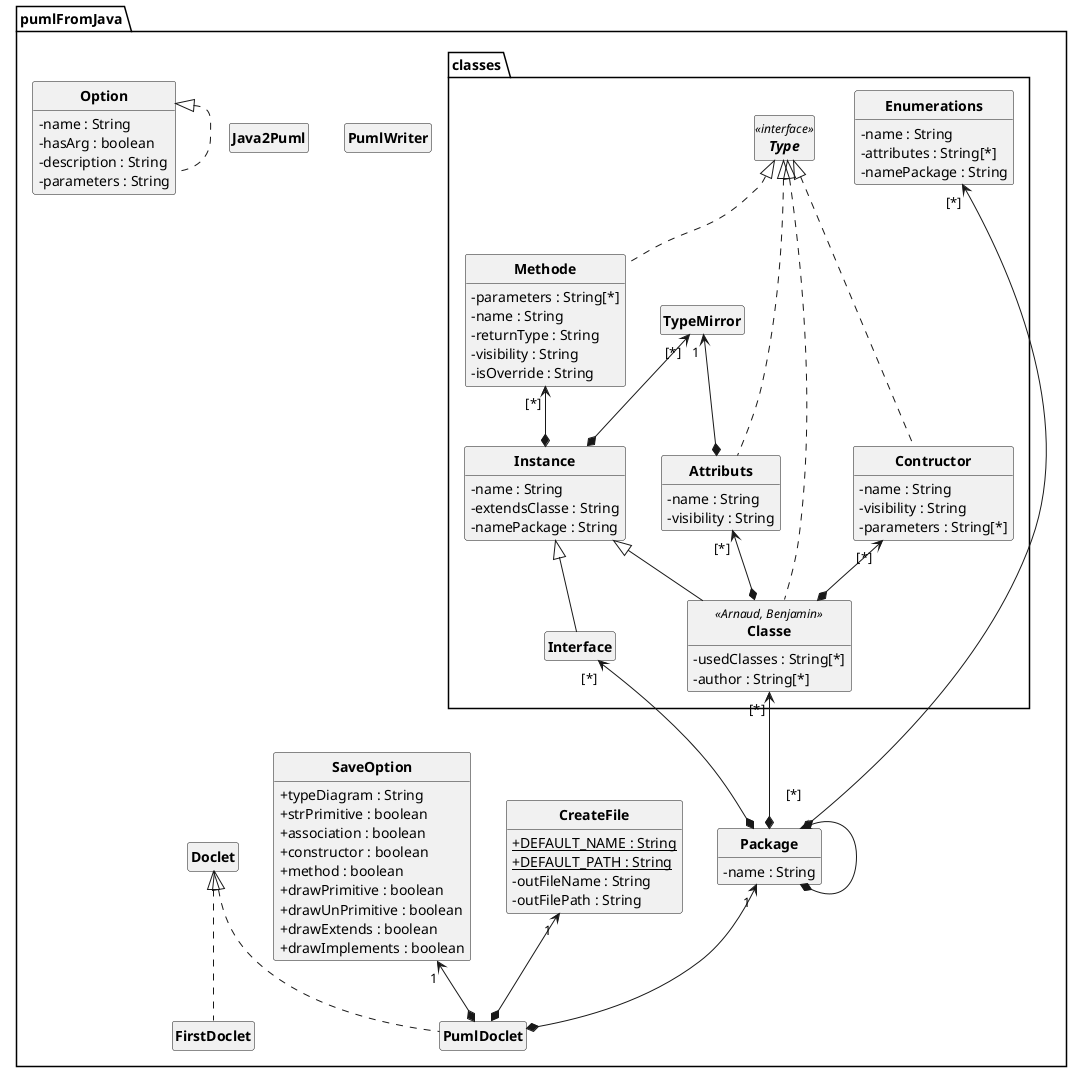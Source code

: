 @startuml
'https://plantuml.com/class-diagram
skinparam classAttributeIconSize 0
skinparam classFontStyle Bold
skinparam style strictuml
hide empty members

package pumlFromJava {
class CreateFile {
	+ {static} DEFAULT_NAME : String
	+ {static} DEFAULT_PATH : String
	- outFileName : String
	- outFilePath : String
}

class SaveOption {
	+ typeDiagram : String
	+ strPrimitive : boolean
	+ association : boolean
	+ constructor : boolean
	+ method : boolean
	+ drawPrimitive : boolean
	+ drawUnPrimitive : boolean
	+ drawExtends : boolean
	+ drawImplements : boolean
}

class Package {
	- name : String
}

class PumlWriter {
}

class FirstDoclet {
}

class PumlDoclet {
}

class Java2Puml {
}

class Option {
	- name : String
	- hasArg : boolean
	- description : String
	- parameters : String
}

package classes {
class Contructor {
	- name : String
	- visibility : String
	- parameters : String[*]
}

class Instance {
	- name : String
	- extendsClasse : String
	- namePackage : String
}

class Enumerations {
	- name : String
	- attributes : String[*]
	- namePackage : String
}

class Interface {
}

class Methode {
	- parameters : String[*]
	- name : String
	- returnType : String
	- visibility : String
	- isOverride : String
}

class Attributs {
	- name : String
	- visibility : String
}

class Classe<< Arnaud, Benjamin >> {
	- usedClasses : String[*]
	- author : String[*]
}

interface Type<<interface>> {
}

Type <|.. Contructor

Methode" [*] \n " <--* Instance
TypeMirror" [*] \n " <--* Instance


Instance <|-- Interface

Type <|.. Methode

Type <|.. Attributs
TypeMirror" 1 \n " <--* Attributs

Instance <|-- Classe
Type <|.. Classe
Attributs" [*] \n " <--* Classe
Contructor" [*] \n " <--* Classe


}


Classe" [*] \n " <--* Package
Interface" [*] \n " <--* Package
Enumerations" [*] \n " <--* Package
Package" [*] \n " <--* Package


Doclet <|.. FirstDoclet

Doclet <|.. PumlDoclet
CreateFile" 1 \n " <--* PumlDoclet
SaveOption" 1 \n " <--* PumlDoclet
Package" 1 \n " <--* PumlDoclet


Option <|.. Option

}

@enduml
